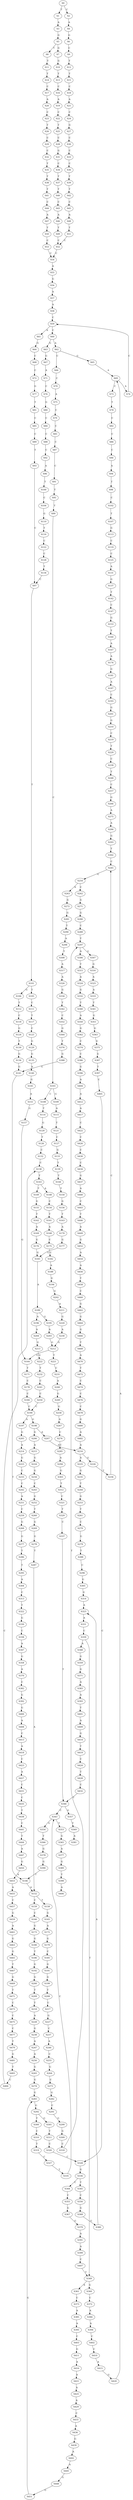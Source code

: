strict digraph  {
	S0 -> S1 [ label = T ];
	S0 -> S2 [ label = C ];
	S1 -> S3 [ label = A ];
	S2 -> S4 [ label = A ];
	S3 -> S5 [ label = G ];
	S4 -> S6 [ label = G ];
	S5 -> S7 [ label = G ];
	S5 -> S8 [ label = T ];
	S6 -> S9 [ label = C ];
	S7 -> S10 [ label = G ];
	S8 -> S11 [ label = T ];
	S9 -> S12 [ label = T ];
	S10 -> S13 [ label = T ];
	S11 -> S14 [ label = T ];
	S12 -> S15 [ label = T ];
	S13 -> S16 [ label = C ];
	S14 -> S17 [ label = C ];
	S15 -> S18 [ label = C ];
	S16 -> S19 [ label = A ];
	S17 -> S20 [ label = A ];
	S18 -> S21 [ label = A ];
	S19 -> S22 [ label = C ];
	S20 -> S23 [ label = C ];
	S21 -> S24 [ label = C ];
	S22 -> S25 [ label = T ];
	S23 -> S26 [ label = T ];
	S24 -> S27 [ label = G ];
	S25 -> S28 [ label = C ];
	S26 -> S29 [ label = C ];
	S27 -> S30 [ label = C ];
	S28 -> S31 [ label = G ];
	S29 -> S32 [ label = C ];
	S30 -> S33 [ label = C ];
	S31 -> S34 [ label = C ];
	S32 -> S35 [ label = T ];
	S33 -> S36 [ label = C ];
	S34 -> S37 [ label = T ];
	S35 -> S38 [ label = T ];
	S36 -> S39 [ label = T ];
	S37 -> S40 [ label = T ];
	S38 -> S41 [ label = T ];
	S39 -> S42 [ label = T ];
	S40 -> S43 [ label = C ];
	S41 -> S44 [ label = C ];
	S42 -> S45 [ label = C ];
	S43 -> S46 [ label = A ];
	S44 -> S47 [ label = A ];
	S45 -> S48 [ label = A ];
	S46 -> S49 [ label = T ];
	S47 -> S50 [ label = T ];
	S48 -> S51 [ label = T ];
	S49 -> S52 [ label = C ];
	S50 -> S53 [ label = C ];
	S51 -> S52 [ label = C ];
	S52 -> S54 [ label = C ];
	S53 -> S54 [ label = C ];
	S54 -> S55 [ label = A ];
	S55 -> S56 [ label = G ];
	S56 -> S57 [ label = A ];
	S57 -> S58 [ label = A ];
	S58 -> S59 [ label = C ];
	S59 -> S60 [ label = C ];
	S59 -> S61 [ label = A ];
	S60 -> S62 [ label = A ];
	S60 -> S63 [ label = G ];
	S61 -> S64 [ label = G ];
	S62 -> S65 [ label = G ];
	S62 -> S66 [ label = C ];
	S63 -> S67 [ label = G ];
	S64 -> S68 [ label = C ];
	S65 -> S69 [ label = A ];
	S66 -> S70 [ label = C ];
	S67 -> S71 [ label = A ];
	S68 -> S72 [ label = C ];
	S69 -> S73 [ label = C ];
	S69 -> S74 [ label = A ];
	S70 -> S75 [ label = A ];
	S71 -> S76 [ label = C ];
	S72 -> S77 [ label = G ];
	S73 -> S78 [ label = T ];
	S74 -> S59 [ label = C ];
	S75 -> S79 [ label = C ];
	S76 -> S80 [ label = G ];
	S77 -> S81 [ label = T ];
	S78 -> S82 [ label = C ];
	S79 -> S83 [ label = C ];
	S80 -> S84 [ label = C ];
	S81 -> S85 [ label = C ];
	S82 -> S86 [ label = C ];
	S83 -> S87 [ label = C ];
	S84 -> S88 [ label = C ];
	S85 -> S89 [ label = C ];
	S86 -> S90 [ label = C ];
	S87 -> S91 [ label = C ];
	S88 -> S92 [ label = C ];
	S89 -> S93 [ label = T ];
	S90 -> S94 [ label = A ];
	S91 -> S95 [ label = T ];
	S92 -> S96 [ label = A ];
	S93 -> S97 [ label = C ];
	S94 -> S98 [ label = T ];
	S95 -> S99 [ label = T ];
	S96 -> S100 [ label = T ];
	S97 -> S101 [ label = T ];
	S98 -> S102 [ label = C ];
	S99 -> S103 [ label = C ];
	S100 -> S104 [ label = C ];
	S101 -> S105 [ label = T ];
	S101 -> S106 [ label = G ];
	S102 -> S107 [ label = T ];
	S103 -> S108 [ label = C ];
	S103 -> S109 [ label = G ];
	S104 -> S110 [ label = G ];
	S105 -> S111 [ label = C ];
	S106 -> S112 [ label = T ];
	S107 -> S113 [ label = G ];
	S108 -> S114 [ label = T ];
	S109 -> S115 [ label = A ];
	S110 -> S116 [ label = T ];
	S111 -> S117 [ label = T ];
	S112 -> S118 [ label = C ];
	S113 -> S119 [ label = C ];
	S114 -> S120 [ label = G ];
	S115 -> S121 [ label = T ];
	S116 -> S122 [ label = C ];
	S117 -> S123 [ label = C ];
	S118 -> S124 [ label = G ];
	S119 -> S125 [ label = C ];
	S120 -> S126 [ label = T ];
	S121 -> S127 [ label = C ];
	S122 -> S128 [ label = C ];
	S123 -> S129 [ label = G ];
	S124 -> S130 [ label = T ];
	S125 -> S131 [ label = A ];
	S126 -> S132 [ label = C ];
	S127 -> S133 [ label = G ];
	S128 -> S134 [ label = T ];
	S129 -> S135 [ label = G ];
	S130 -> S136 [ label = G ];
	S131 -> S137 [ label = G ];
	S132 -> S138 [ label = C ];
	S133 -> S139 [ label = T ];
	S134 -> S97 [ label = C ];
	S135 -> S140 [ label = A ];
	S136 -> S141 [ label = G ];
	S137 -> S142 [ label = T ];
	S138 -> S143 [ label = T ];
	S139 -> S144 [ label = T ];
	S140 -> S145 [ label = G ];
	S141 -> S146 [ label = T ];
	S142 -> S147 [ label = C ];
	S143 -> S148 [ label = A ];
	S143 -> S149 [ label = T ];
	S144 -> S150 [ label = T ];
	S145 -> S151 [ label = A ];
	S146 -> S152 [ label = A ];
	S147 -> S153 [ label = G ];
	S148 -> S154 [ label = C ];
	S149 -> S155 [ label = G ];
	S150 -> S156 [ label = G ];
	S151 -> S157 [ label = G ];
	S152 -> S158 [ label = T ];
	S152 -> S159 [ label = C ];
	S153 -> S160 [ label = T ];
	S154 -> S161 [ label = T ];
	S155 -> S162 [ label = T ];
	S156 -> S163 [ label = T ];
	S157 -> S164 [ label = G ];
	S158 -> S165 [ label = G ];
	S159 -> S166 [ label = C ];
	S160 -> S167 [ label = A ];
	S161 -> S168 [ label = A ];
	S162 -> S169 [ label = A ];
	S163 -> S170 [ label = A ];
	S164 -> S171 [ label = T ];
	S165 -> S172 [ label = A ];
	S166 -> S173 [ label = G ];
	S167 -> S174 [ label = A ];
	S168 -> S175 [ label = C ];
	S169 -> S176 [ label = G ];
	S170 -> S177 [ label = G ];
	S171 -> S178 [ label = C ];
	S172 -> S179 [ label = G ];
	S173 -> S180 [ label = G ];
	S174 -> S181 [ label = G ];
	S175 -> S182 [ label = C ];
	S176 -> S183 [ label = G ];
	S177 -> S183 [ label = G ];
	S178 -> S184 [ label = C ];
	S179 -> S185 [ label = C ];
	S180 -> S186 [ label = T ];
	S181 -> S187 [ label = A ];
	S182 -> S188 [ label = A ];
	S183 -> S189 [ label = A ];
	S184 -> S190 [ label = C ];
	S185 -> S191 [ label = G ];
	S186 -> S192 [ label = G ];
	S187 -> S193 [ label = C ];
	S188 -> S194 [ label = G ];
	S189 -> S195 [ label = G ];
	S189 -> S196 [ label = A ];
	S190 -> S197 [ label = A ];
	S190 -> S198 [ label = G ];
	S191 -> S199 [ label = G ];
	S192 -> S200 [ label = G ];
	S193 -> S201 [ label = G ];
	S194 -> S202 [ label = G ];
	S195 -> S203 [ label = A ];
	S196 -> S204 [ label = A ];
	S197 -> S205 [ label = G ];
	S198 -> S206 [ label = G ];
	S198 -> S207 [ label = A ];
	S199 -> S208 [ label = T ];
	S200 -> S209 [ label = T ];
	S201 -> S210 [ label = G ];
	S202 -> S211 [ label = A ];
	S203 -> S212 [ label = G ];
	S204 -> S213 [ label = G ];
	S205 -> S214 [ label = A ];
	S206 -> S215 [ label = A ];
	S207 -> S216 [ label = A ];
	S208 -> S217 [ label = C ];
	S209 -> S218 [ label = T ];
	S210 -> S219 [ label = C ];
	S211 -> S220 [ label = G ];
	S212 -> S221 [ label = T ];
	S212 -> S164 [ label = G ];
	S213 -> S222 [ label = G ];
	S214 -> S223 [ label = G ];
	S215 -> S224 [ label = G ];
	S216 -> S225 [ label = A ];
	S216 -> S226 [ label = G ];
	S217 -> S227 [ label = G ];
	S218 -> S228 [ label = A ];
	S219 -> S229 [ label = T ];
	S220 -> S230 [ label = A ];
	S221 -> S231 [ label = C ];
	S222 -> S232 [ label = T ];
	S223 -> S233 [ label = C ];
	S224 -> S234 [ label = G ];
	S225 -> S235 [ label = G ];
	S226 -> S236 [ label = T ];
	S227 -> S237 [ label = C ];
	S228 -> S238 [ label = G ];
	S229 -> S239 [ label = C ];
	S230 -> S212 [ label = G ];
	S231 -> S240 [ label = A ];
	S232 -> S241 [ label = C ];
	S233 -> S242 [ label = C ];
	S234 -> S243 [ label = C ];
	S235 -> S244 [ label = T ];
	S236 -> S245 [ label = C ];
	S237 -> S246 [ label = A ];
	S238 -> S247 [ label = A ];
	S239 -> S248 [ label = T ];
	S240 -> S249 [ label = G ];
	S241 -> S250 [ label = C ];
	S242 -> S251 [ label = A ];
	S243 -> S252 [ label = G ];
	S244 -> S253 [ label = G ];
	S245 -> S254 [ label = G ];
	S246 -> S255 [ label = C ];
	S247 -> S256 [ label = A ];
	S248 -> S257 [ label = C ];
	S249 -> S258 [ label = G ];
	S250 -> S190 [ label = C ];
	S251 -> S259 [ label = C ];
	S252 -> S260 [ label = T ];
	S253 -> S261 [ label = T ];
	S254 -> S262 [ label = C ];
	S254 -> S263 [ label = A ];
	S255 -> S264 [ label = G ];
	S256 -> S265 [ label = G ];
	S257 -> S266 [ label = G ];
	S258 -> S267 [ label = A ];
	S259 -> S268 [ label = G ];
	S260 -> S269 [ label = G ];
	S261 -> S270 [ label = C ];
	S262 -> S271 [ label = G ];
	S263 -> S272 [ label = G ];
	S264 -> S273 [ label = C ];
	S265 -> S274 [ label = G ];
	S266 -> S275 [ label = A ];
	S267 -> S276 [ label = C ];
	S268 -> S277 [ label = G ];
	S269 -> S278 [ label = G ];
	S270 -> S279 [ label = G ];
	S271 -> S280 [ label = G ];
	S272 -> S281 [ label = G ];
	S273 -> S282 [ label = G ];
	S274 -> S283 [ label = G ];
	S275 -> S284 [ label = A ];
	S276 -> S285 [ label = C ];
	S277 -> S286 [ label = T ];
	S278 -> S287 [ label = T ];
	S279 -> S288 [ label = T ];
	S280 -> S289 [ label = C ];
	S281 -> S290 [ label = T ];
	S282 -> S291 [ label = C ];
	S283 -> S292 [ label = G ];
	S284 -> S293 [ label = G ];
	S285 -> S294 [ label = A ];
	S286 -> S295 [ label = T ];
	S287 -> S152 [ label = A ];
	S288 -> S296 [ label = C ];
	S289 -> S297 [ label = T ];
	S290 -> S298 [ label = A ];
	S291 -> S299 [ label = G ];
	S292 -> S300 [ label = T ];
	S292 -> S301 [ label = G ];
	S293 -> S302 [ label = T ];
	S294 -> S303 [ label = G ];
	S295 -> S304 [ label = A ];
	S296 -> S305 [ label = G ];
	S297 -> S306 [ label = A ];
	S297 -> S307 [ label = G ];
	S298 -> S308 [ label = T ];
	S299 -> S309 [ label = G ];
	S300 -> S310 [ label = C ];
	S301 -> S311 [ label = T ];
	S302 -> S245 [ label = C ];
	S303 -> S312 [ label = T ];
	S304 -> S313 [ label = C ];
	S305 -> S314 [ label = G ];
	S306 -> S315 [ label = T ];
	S307 -> S316 [ label = G ];
	S308 -> S317 [ label = A ];
	S309 -> S318 [ label = C ];
	S310 -> S319 [ label = T ];
	S311 -> S320 [ label = C ];
	S312 -> S321 [ label = C ];
	S313 -> S322 [ label = T ];
	S314 -> S323 [ label = A ];
	S315 -> S324 [ label = A ];
	S316 -> S325 [ label = A ];
	S317 -> S326 [ label = A ];
	S318 -> S297 [ label = T ];
	S319 -> S327 [ label = C ];
	S320 -> S328 [ label = C ];
	S321 -> S329 [ label = T ];
	S322 -> S330 [ label = G ];
	S323 -> S331 [ label = A ];
	S324 -> S332 [ label = G ];
	S325 -> S333 [ label = A ];
	S326 -> S334 [ label = G ];
	S327 -> S335 [ label = T ];
	S328 -> S336 [ label = G ];
	S329 -> S337 [ label = C ];
	S330 -> S338 [ label = C ];
	S331 -> S339 [ label = C ];
	S332 -> S340 [ label = T ];
	S333 -> S341 [ label = T ];
	S334 -> S342 [ label = T ];
	S335 -> S343 [ label = C ];
	S336 -> S344 [ label = C ];
	S336 -> S345 [ label = T ];
	S337 -> S346 [ label = T ];
	S338 -> S347 [ label = A ];
	S339 -> S348 [ label = A ];
	S339 -> S349 [ label = T ];
	S340 -> S350 [ label = A ];
	S341 -> S351 [ label = G ];
	S342 -> S352 [ label = C ];
	S343 -> S353 [ label = T ];
	S343 -> S354 [ label = G ];
	S344 -> S355 [ label = C ];
	S345 -> S356 [ label = C ];
	S346 -> S343 [ label = C ];
	S346 -> S357 [ label = G ];
	S347 -> S358 [ label = G ];
	S348 -> S359 [ label = G ];
	S349 -> S360 [ label = G ];
	S349 -> S361 [ label = A ];
	S350 -> S362 [ label = G ];
	S351 -> S363 [ label = G ];
	S352 -> S364 [ label = G ];
	S353 -> S365 [ label = G ];
	S354 -> S366 [ label = T ];
	S355 -> S367 [ label = G ];
	S356 -> S368 [ label = G ];
	S357 -> S369 [ label = T ];
	S358 -> S370 [ label = A ];
	S359 -> S371 [ label = G ];
	S360 -> S372 [ label = C ];
	S361 -> S373 [ label = C ];
	S362 -> S374 [ label = C ];
	S363 -> S375 [ label = G ];
	S364 -> S376 [ label = T ];
	S365 -> S377 [ label = A ];
	S366 -> S378 [ label = G ];
	S367 -> S379 [ label = G ];
	S368 -> S380 [ label = G ];
	S369 -> S381 [ label = A ];
	S370 -> S382 [ label = C ];
	S371 -> S383 [ label = A ];
	S372 -> S384 [ label = A ];
	S373 -> S385 [ label = A ];
	S374 -> S386 [ label = C ];
	S375 -> S387 [ label = G ];
	S376 -> S388 [ label = G ];
	S377 -> S389 [ label = G ];
	S378 -> S390 [ label = G ];
	S379 -> S391 [ label = A ];
	S380 -> S323 [ label = A ];
	S382 -> S392 [ label = G ];
	S383 -> S393 [ label = A ];
	S384 -> S394 [ label = A ];
	S385 -> S395 [ label = A ];
	S386 -> S396 [ label = G ];
	S387 -> S397 [ label = T ];
	S388 -> S141 [ label = G ];
	S389 -> S398 [ label = T ];
	S390 -> S146 [ label = T ];
	S391 -> S399 [ label = A ];
	S392 -> S400 [ label = G ];
	S393 -> S401 [ label = T ];
	S394 -> S402 [ label = C ];
	S395 -> S403 [ label = C ];
	S396 -> S404 [ label = A ];
	S397 -> S405 [ label = C ];
	S398 -> S406 [ label = A ];
	S399 -> S407 [ label = C ];
	S400 -> S408 [ label = A ];
	S401 -> S409 [ label = A ];
	S402 -> S410 [ label = C ];
	S403 -> S411 [ label = G ];
	S404 -> S412 [ label = A ];
	S405 -> S328 [ label = C ];
	S407 -> S349 [ label = T ];
	S408 -> S413 [ label = C ];
	S409 -> S414 [ label = G ];
	S410 -> S415 [ label = A ];
	S411 -> S416 [ label = A ];
	S412 -> S417 [ label = A ];
	S413 -> S418 [ label = A ];
	S414 -> S419 [ label = T ];
	S415 -> S420 [ label = G ];
	S416 -> S421 [ label = A ];
	S417 -> S422 [ label = C ];
	S418 -> S423 [ label = C ];
	S419 -> S424 [ label = C ];
	S420 -> S69 [ label = A ];
	S421 -> S425 [ label = A ];
	S422 -> S426 [ label = C ];
	S423 -> S427 [ label = A ];
	S424 -> S428 [ label = T ];
	S425 -> S429 [ label = A ];
	S426 -> S430 [ label = C ];
	S427 -> S431 [ label = C ];
	S428 -> S432 [ label = C ];
	S429 -> S433 [ label = C ];
	S430 -> S434 [ label = C ];
	S431 -> S435 [ label = C ];
	S432 -> S346 [ label = T ];
	S433 -> S436 [ label = A ];
	S434 -> S437 [ label = G ];
	S435 -> S438 [ label = T ];
	S436 -> S439 [ label = G ];
	S437 -> S440 [ label = A ];
	S438 -> S441 [ label = C ];
	S439 -> S442 [ label = A ];
	S440 -> S443 [ label = C ];
	S441 -> S444 [ label = T ];
	S442 -> S445 [ label = A ];
	S443 -> S446 [ label = T ];
	S444 -> S447 [ label = A ];
	S445 -> S448 [ label = G ];
	S446 -> S449 [ label = A ];
	S447 -> S450 [ label = G ];
	S448 -> S451 [ label = G ];
	S449 -> S452 [ label = G ];
	S450 -> S453 [ label = A ];
	S451 -> S283 [ label = G ];
	S452 -> S454 [ label = A ];
	S453 -> S455 [ label = A ];
	S454 -> S456 [ label = A ];
	S455 -> S457 [ label = C ];
	S456 -> S458 [ label = T ];
	S457 -> S459 [ label = G ];
	S458 -> S460 [ label = C ];
	S459 -> S461 [ label = A ];
	S460 -> S462 [ label = G ];
	S461 -> S463 [ label = G ];
	S462 -> S464 [ label = G ];
	S463 -> S465 [ label = G ];
	S464 -> S466 [ label = G ];
	S465 -> S467 [ label = T ];
	S466 -> S468 [ label = T ];
	S467 -> S469 [ label = G ];
	S468 -> S470 [ label = A ];
	S469 -> S471 [ label = T ];
	S470 -> S472 [ label = T ];
	S471 -> S473 [ label = C ];
	S472 -> S474 [ label = C ];
	S473 -> S475 [ label = C ];
	S474 -> S476 [ label = C ];
	S475 -> S477 [ label = C ];
	S476 -> S478 [ label = C ];
	S477 -> S479 [ label = T ];
	S478 -> S480 [ label = G ];
	S479 -> S481 [ label = G ];
	S480 -> S482 [ label = A ];
	S481 -> S483 [ label = T ];
	S482 -> S216 [ label = A ];
	S483 -> S484 [ label = C ];
	S484 -> S138 [ label = C ];
}
